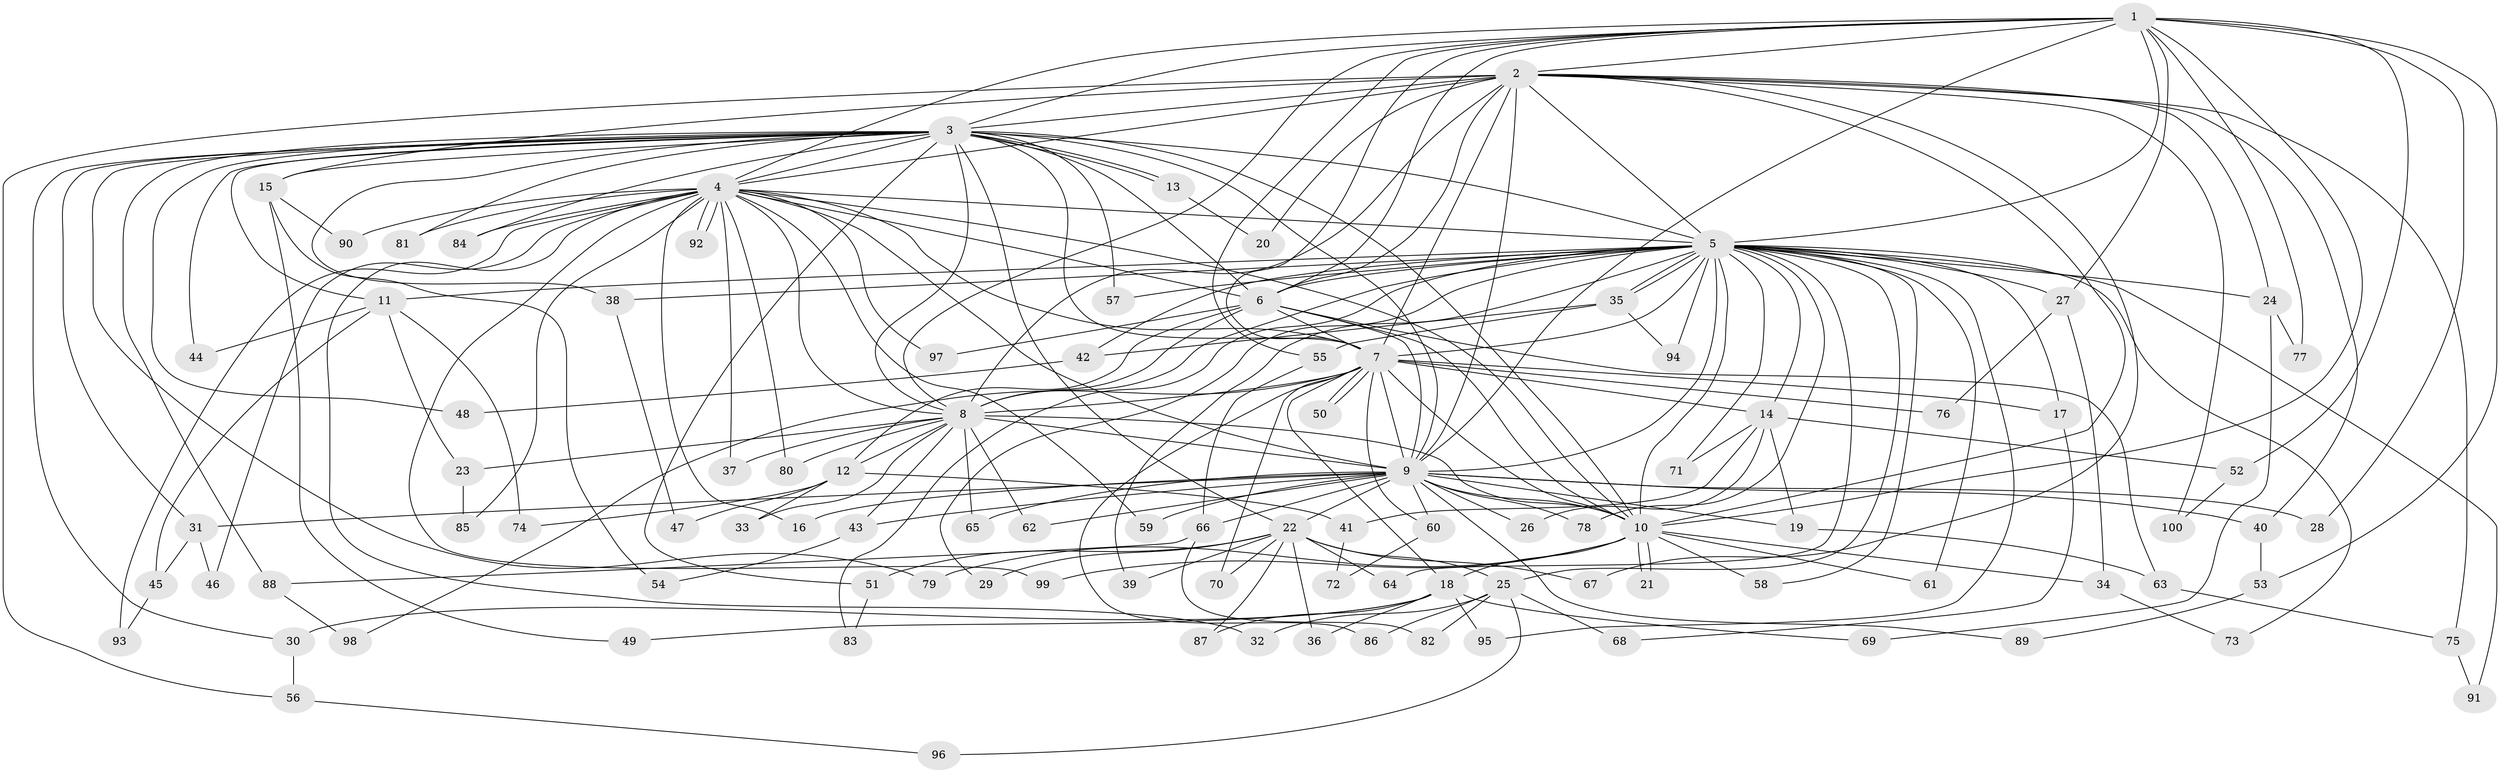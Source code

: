 // Generated by graph-tools (version 1.1) at 2025/38/02/21/25 10:38:52]
// undirected, 100 vertices, 225 edges
graph export_dot {
graph [start="1"]
  node [color=gray90,style=filled];
  1;
  2;
  3;
  4;
  5;
  6;
  7;
  8;
  9;
  10;
  11;
  12;
  13;
  14;
  15;
  16;
  17;
  18;
  19;
  20;
  21;
  22;
  23;
  24;
  25;
  26;
  27;
  28;
  29;
  30;
  31;
  32;
  33;
  34;
  35;
  36;
  37;
  38;
  39;
  40;
  41;
  42;
  43;
  44;
  45;
  46;
  47;
  48;
  49;
  50;
  51;
  52;
  53;
  54;
  55;
  56;
  57;
  58;
  59;
  60;
  61;
  62;
  63;
  64;
  65;
  66;
  67;
  68;
  69;
  70;
  71;
  72;
  73;
  74;
  75;
  76;
  77;
  78;
  79;
  80;
  81;
  82;
  83;
  84;
  85;
  86;
  87;
  88;
  89;
  90;
  91;
  92;
  93;
  94;
  95;
  96;
  97;
  98;
  99;
  100;
  1 -- 2;
  1 -- 3;
  1 -- 4;
  1 -- 5;
  1 -- 6;
  1 -- 7;
  1 -- 8;
  1 -- 9;
  1 -- 10;
  1 -- 27;
  1 -- 28;
  1 -- 52;
  1 -- 53;
  1 -- 55;
  1 -- 77;
  2 -- 3;
  2 -- 4;
  2 -- 5;
  2 -- 6;
  2 -- 7;
  2 -- 8;
  2 -- 9;
  2 -- 10;
  2 -- 15;
  2 -- 20;
  2 -- 24;
  2 -- 40;
  2 -- 56;
  2 -- 67;
  2 -- 75;
  2 -- 100;
  3 -- 4;
  3 -- 5;
  3 -- 6;
  3 -- 7;
  3 -- 8;
  3 -- 9;
  3 -- 10;
  3 -- 11;
  3 -- 13;
  3 -- 13;
  3 -- 15;
  3 -- 22;
  3 -- 30;
  3 -- 31;
  3 -- 38;
  3 -- 44;
  3 -- 48;
  3 -- 51;
  3 -- 57;
  3 -- 79;
  3 -- 81;
  3 -- 84;
  3 -- 88;
  4 -- 5;
  4 -- 6;
  4 -- 7;
  4 -- 8;
  4 -- 9;
  4 -- 10;
  4 -- 16;
  4 -- 32;
  4 -- 37;
  4 -- 46;
  4 -- 59;
  4 -- 80;
  4 -- 81;
  4 -- 84;
  4 -- 85;
  4 -- 90;
  4 -- 92;
  4 -- 92;
  4 -- 93;
  4 -- 97;
  4 -- 99;
  5 -- 6;
  5 -- 7;
  5 -- 8;
  5 -- 9;
  5 -- 10;
  5 -- 11;
  5 -- 14;
  5 -- 17;
  5 -- 24;
  5 -- 25;
  5 -- 27;
  5 -- 29;
  5 -- 35;
  5 -- 35;
  5 -- 38;
  5 -- 39;
  5 -- 42;
  5 -- 57;
  5 -- 58;
  5 -- 61;
  5 -- 64;
  5 -- 71;
  5 -- 73;
  5 -- 78;
  5 -- 83;
  5 -- 91;
  5 -- 94;
  5 -- 95;
  6 -- 7;
  6 -- 8;
  6 -- 9;
  6 -- 10;
  6 -- 12;
  6 -- 63;
  6 -- 97;
  7 -- 8;
  7 -- 9;
  7 -- 10;
  7 -- 14;
  7 -- 17;
  7 -- 18;
  7 -- 50;
  7 -- 50;
  7 -- 60;
  7 -- 70;
  7 -- 76;
  7 -- 86;
  7 -- 98;
  8 -- 9;
  8 -- 10;
  8 -- 12;
  8 -- 23;
  8 -- 33;
  8 -- 37;
  8 -- 43;
  8 -- 62;
  8 -- 65;
  8 -- 80;
  9 -- 10;
  9 -- 16;
  9 -- 19;
  9 -- 22;
  9 -- 26;
  9 -- 28;
  9 -- 31;
  9 -- 40;
  9 -- 43;
  9 -- 59;
  9 -- 60;
  9 -- 62;
  9 -- 65;
  9 -- 66;
  9 -- 78;
  9 -- 89;
  10 -- 18;
  10 -- 21;
  10 -- 21;
  10 -- 34;
  10 -- 58;
  10 -- 61;
  10 -- 79;
  10 -- 99;
  11 -- 23;
  11 -- 44;
  11 -- 45;
  11 -- 74;
  12 -- 33;
  12 -- 41;
  12 -- 47;
  12 -- 74;
  13 -- 20;
  14 -- 19;
  14 -- 26;
  14 -- 41;
  14 -- 52;
  14 -- 71;
  15 -- 49;
  15 -- 54;
  15 -- 90;
  17 -- 68;
  18 -- 30;
  18 -- 36;
  18 -- 49;
  18 -- 69;
  18 -- 87;
  18 -- 95;
  19 -- 63;
  22 -- 25;
  22 -- 29;
  22 -- 36;
  22 -- 39;
  22 -- 51;
  22 -- 64;
  22 -- 67;
  22 -- 70;
  22 -- 87;
  23 -- 85;
  24 -- 69;
  24 -- 77;
  25 -- 32;
  25 -- 68;
  25 -- 82;
  25 -- 86;
  25 -- 96;
  27 -- 34;
  27 -- 76;
  30 -- 56;
  31 -- 45;
  31 -- 46;
  34 -- 73;
  35 -- 42;
  35 -- 55;
  35 -- 94;
  38 -- 47;
  40 -- 53;
  41 -- 72;
  42 -- 48;
  43 -- 54;
  45 -- 93;
  51 -- 83;
  52 -- 100;
  53 -- 89;
  55 -- 66;
  56 -- 96;
  60 -- 72;
  63 -- 75;
  66 -- 82;
  66 -- 88;
  75 -- 91;
  88 -- 98;
}
